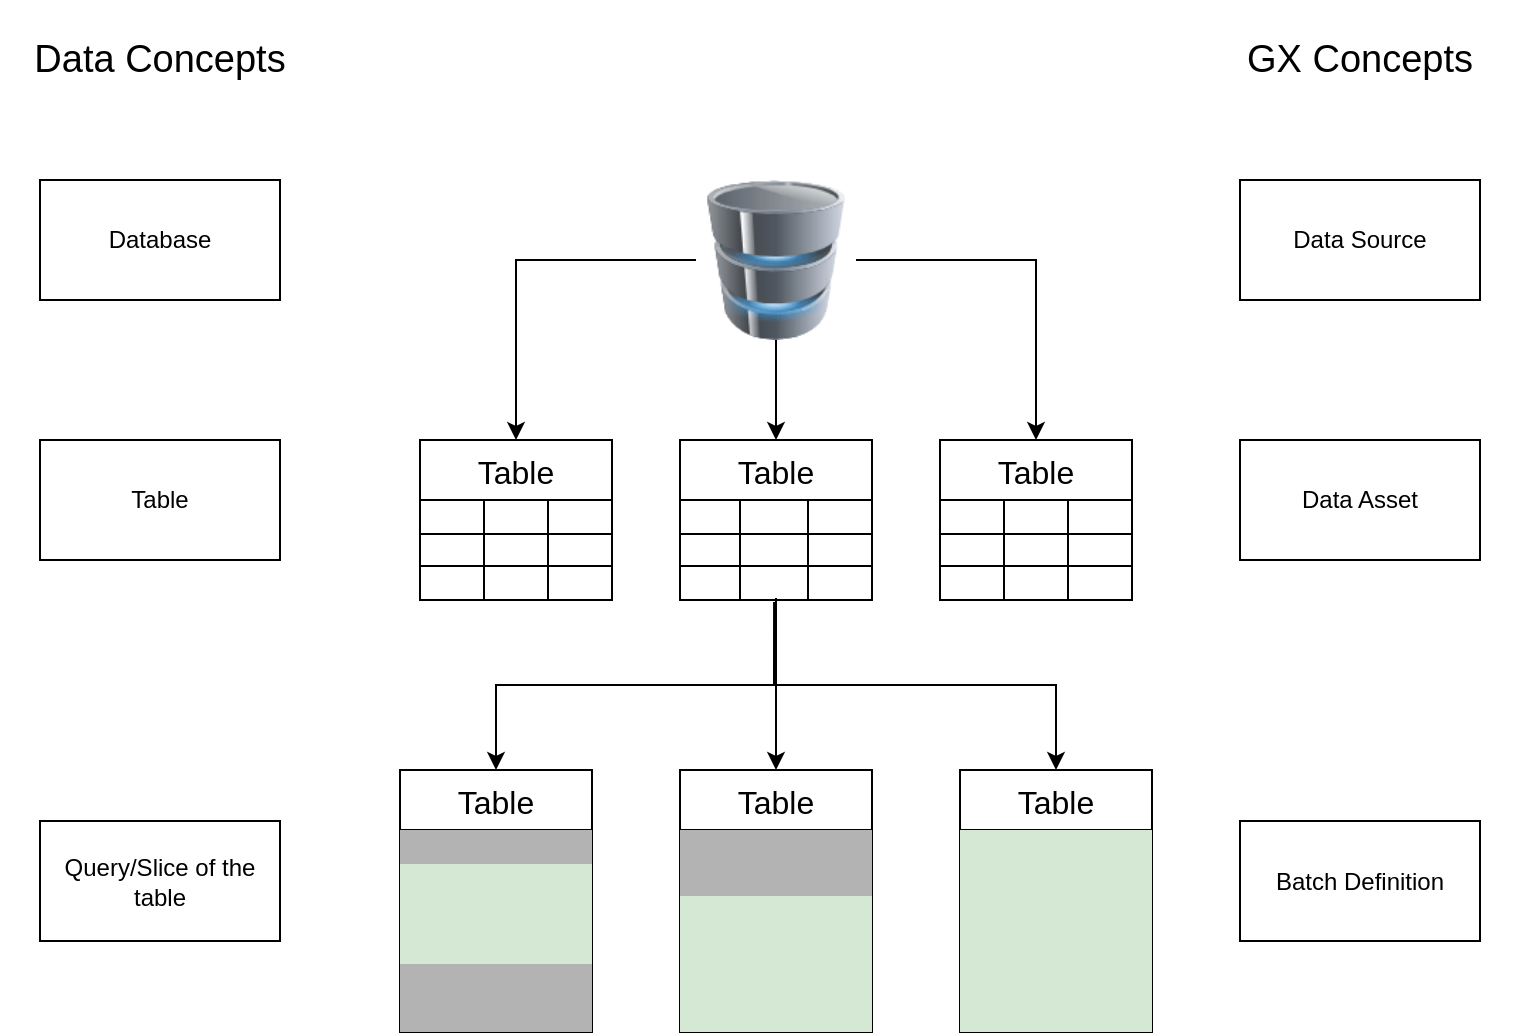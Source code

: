 <mxfile version="24.7.17">
  <diagram name="Page-1" id="qYUwq6dk4QfvOTdoUQRt">
    <mxGraphModel dx="1430" dy="817" grid="1" gridSize="10" guides="1" tooltips="1" connect="1" arrows="1" fold="1" page="1" pageScale="1" pageWidth="850" pageHeight="1100" math="0" shadow="0">
      <root>
        <mxCell id="0" />
        <mxCell id="1" parent="0" />
        <mxCell id="so-aNgLEseivFY0fF_Gj-1" value="" style="group" vertex="1" connectable="0" parent="1">
          <mxGeometry x="10" y="100" width="160" height="470.5" as="geometry" />
        </mxCell>
        <mxCell id="4Lj_0Oteww-xZW9DmsWf-154" value="Database" style="rounded=0;whiteSpace=wrap;html=1;" parent="so-aNgLEseivFY0fF_Gj-1" vertex="1">
          <mxGeometry x="20" y="90" width="120" height="60" as="geometry" />
        </mxCell>
        <mxCell id="4Lj_0Oteww-xZW9DmsWf-155" value="Table" style="rounded=0;whiteSpace=wrap;html=1;" parent="so-aNgLEseivFY0fF_Gj-1" vertex="1">
          <mxGeometry x="20" y="220" width="120" height="60" as="geometry" />
        </mxCell>
        <mxCell id="4Lj_0Oteww-xZW9DmsWf-156" value="Query/Slice of the table" style="rounded=0;whiteSpace=wrap;html=1;" parent="so-aNgLEseivFY0fF_Gj-1" vertex="1">
          <mxGeometry x="20" y="410.5" width="120" height="60" as="geometry" />
        </mxCell>
        <mxCell id="4Lj_0Oteww-xZW9DmsWf-158" value="Data Concepts" style="text;html=1;align=center;verticalAlign=middle;whiteSpace=wrap;rounded=0;fontSize=19;" parent="so-aNgLEseivFY0fF_Gj-1" vertex="1">
          <mxGeometry width="160" height="60" as="geometry" />
        </mxCell>
        <mxCell id="so-aNgLEseivFY0fF_Gj-2" value="" style="group" vertex="1" connectable="0" parent="1">
          <mxGeometry x="610" y="100" width="160" height="470.5" as="geometry" />
        </mxCell>
        <mxCell id="4Lj_0Oteww-xZW9DmsWf-148" value="Data Source" style="rounded=0;whiteSpace=wrap;html=1;" parent="so-aNgLEseivFY0fF_Gj-2" vertex="1">
          <mxGeometry x="20" y="90" width="120" height="60" as="geometry" />
        </mxCell>
        <mxCell id="4Lj_0Oteww-xZW9DmsWf-149" value="Data Asset" style="rounded=0;whiteSpace=wrap;html=1;" parent="so-aNgLEseivFY0fF_Gj-2" vertex="1">
          <mxGeometry x="20" y="220" width="120" height="60" as="geometry" />
        </mxCell>
        <mxCell id="4Lj_0Oteww-xZW9DmsWf-150" value="Batch Definition" style="rounded=0;whiteSpace=wrap;html=1;" parent="so-aNgLEseivFY0fF_Gj-2" vertex="1">
          <mxGeometry x="20" y="410.5" width="120" height="60" as="geometry" />
        </mxCell>
        <mxCell id="4Lj_0Oteww-xZW9DmsWf-157" value="GX Concepts" style="text;html=1;align=center;verticalAlign=middle;whiteSpace=wrap;rounded=0;fontSize=19;" parent="so-aNgLEseivFY0fF_Gj-2" vertex="1">
          <mxGeometry width="160" height="60" as="geometry" />
        </mxCell>
        <mxCell id="so-aNgLEseivFY0fF_Gj-3" value="" style="group" vertex="1" connectable="0" parent="1">
          <mxGeometry x="210" y="190" width="376" height="426" as="geometry" />
        </mxCell>
        <mxCell id="4Lj_0Oteww-xZW9DmsWf-118" style="edgeStyle=orthogonalEdgeStyle;rounded=0;orthogonalLoop=1;jettySize=auto;html=1;" parent="so-aNgLEseivFY0fF_Gj-3" source="4Lj_0Oteww-xZW9DmsWf-1" target="4Lj_0Oteww-xZW9DmsWf-54" edge="1">
          <mxGeometry relative="1" as="geometry" />
        </mxCell>
        <mxCell id="4Lj_0Oteww-xZW9DmsWf-119" style="edgeStyle=orthogonalEdgeStyle;rounded=0;orthogonalLoop=1;jettySize=auto;html=1;" parent="so-aNgLEseivFY0fF_Gj-3" source="4Lj_0Oteww-xZW9DmsWf-1" target="4Lj_0Oteww-xZW9DmsWf-67" edge="1">
          <mxGeometry relative="1" as="geometry" />
        </mxCell>
        <mxCell id="4Lj_0Oteww-xZW9DmsWf-120" style="edgeStyle=orthogonalEdgeStyle;rounded=0;orthogonalLoop=1;jettySize=auto;html=1;" parent="so-aNgLEseivFY0fF_Gj-3" source="4Lj_0Oteww-xZW9DmsWf-1" target="4Lj_0Oteww-xZW9DmsWf-41" edge="1">
          <mxGeometry relative="1" as="geometry" />
        </mxCell>
        <mxCell id="4Lj_0Oteww-xZW9DmsWf-1" value="" style="image;html=1;image=img/lib/clip_art/computers/Database_128x128.png" parent="so-aNgLEseivFY0fF_Gj-3" vertex="1">
          <mxGeometry x="148" width="80" height="80" as="geometry" />
        </mxCell>
        <mxCell id="4Lj_0Oteww-xZW9DmsWf-41" value="Table" style="shape=table;startSize=30;container=1;collapsible=0;childLayout=tableLayout;strokeColor=default;fontSize=16;" parent="so-aNgLEseivFY0fF_Gj-3" vertex="1">
          <mxGeometry x="10" y="130" width="96" height="80" as="geometry" />
        </mxCell>
        <mxCell id="4Lj_0Oteww-xZW9DmsWf-42" value="" style="shape=tableRow;horizontal=0;startSize=0;swimlaneHead=0;swimlaneBody=0;strokeColor=inherit;top=0;left=0;bottom=0;right=0;collapsible=0;dropTarget=0;fillColor=none;points=[[0,0.5],[1,0.5]];portConstraint=eastwest;fontSize=16;" parent="4Lj_0Oteww-xZW9DmsWf-41" vertex="1">
          <mxGeometry y="30" width="96" height="17" as="geometry" />
        </mxCell>
        <mxCell id="4Lj_0Oteww-xZW9DmsWf-43" value="" style="shape=partialRectangle;html=1;whiteSpace=wrap;connectable=0;strokeColor=inherit;overflow=hidden;fillColor=none;top=0;left=0;bottom=0;right=0;pointerEvents=1;fontSize=16;" parent="4Lj_0Oteww-xZW9DmsWf-42" vertex="1">
          <mxGeometry width="32" height="17" as="geometry">
            <mxRectangle width="32" height="17" as="alternateBounds" />
          </mxGeometry>
        </mxCell>
        <mxCell id="4Lj_0Oteww-xZW9DmsWf-44" value="" style="shape=partialRectangle;html=1;whiteSpace=wrap;connectable=0;strokeColor=inherit;overflow=hidden;fillColor=none;top=0;left=0;bottom=0;right=0;pointerEvents=1;fontSize=16;" parent="4Lj_0Oteww-xZW9DmsWf-42" vertex="1">
          <mxGeometry x="32" width="32" height="17" as="geometry">
            <mxRectangle width="32" height="17" as="alternateBounds" />
          </mxGeometry>
        </mxCell>
        <mxCell id="4Lj_0Oteww-xZW9DmsWf-45" value="" style="shape=partialRectangle;html=1;whiteSpace=wrap;connectable=0;strokeColor=inherit;overflow=hidden;fillColor=none;top=0;left=0;bottom=0;right=0;pointerEvents=1;fontSize=16;" parent="4Lj_0Oteww-xZW9DmsWf-42" vertex="1">
          <mxGeometry x="64" width="32" height="17" as="geometry">
            <mxRectangle width="32" height="17" as="alternateBounds" />
          </mxGeometry>
        </mxCell>
        <mxCell id="4Lj_0Oteww-xZW9DmsWf-46" value="" style="shape=tableRow;horizontal=0;startSize=0;swimlaneHead=0;swimlaneBody=0;strokeColor=inherit;top=0;left=0;bottom=0;right=0;collapsible=0;dropTarget=0;fillColor=none;points=[[0,0.5],[1,0.5]];portConstraint=eastwest;fontSize=16;" parent="4Lj_0Oteww-xZW9DmsWf-41" vertex="1">
          <mxGeometry y="47" width="96" height="16" as="geometry" />
        </mxCell>
        <mxCell id="4Lj_0Oteww-xZW9DmsWf-47" value="" style="shape=partialRectangle;html=1;whiteSpace=wrap;connectable=0;strokeColor=inherit;overflow=hidden;fillColor=none;top=0;left=0;bottom=0;right=0;pointerEvents=1;fontSize=16;" parent="4Lj_0Oteww-xZW9DmsWf-46" vertex="1">
          <mxGeometry width="32" height="16" as="geometry">
            <mxRectangle width="32" height="16" as="alternateBounds" />
          </mxGeometry>
        </mxCell>
        <mxCell id="4Lj_0Oteww-xZW9DmsWf-48" value="" style="shape=partialRectangle;html=1;whiteSpace=wrap;connectable=0;strokeColor=inherit;overflow=hidden;fillColor=none;top=0;left=0;bottom=0;right=0;pointerEvents=1;fontSize=16;" parent="4Lj_0Oteww-xZW9DmsWf-46" vertex="1">
          <mxGeometry x="32" width="32" height="16" as="geometry">
            <mxRectangle width="32" height="16" as="alternateBounds" />
          </mxGeometry>
        </mxCell>
        <mxCell id="4Lj_0Oteww-xZW9DmsWf-49" value="" style="shape=partialRectangle;html=1;whiteSpace=wrap;connectable=0;strokeColor=inherit;overflow=hidden;fillColor=none;top=0;left=0;bottom=0;right=0;pointerEvents=1;fontSize=16;" parent="4Lj_0Oteww-xZW9DmsWf-46" vertex="1">
          <mxGeometry x="64" width="32" height="16" as="geometry">
            <mxRectangle width="32" height="16" as="alternateBounds" />
          </mxGeometry>
        </mxCell>
        <mxCell id="4Lj_0Oteww-xZW9DmsWf-50" value="" style="shape=tableRow;horizontal=0;startSize=0;swimlaneHead=0;swimlaneBody=0;strokeColor=inherit;top=0;left=0;bottom=0;right=0;collapsible=0;dropTarget=0;fillColor=none;points=[[0,0.5],[1,0.5]];portConstraint=eastwest;fontSize=16;" parent="4Lj_0Oteww-xZW9DmsWf-41" vertex="1">
          <mxGeometry y="63" width="96" height="17" as="geometry" />
        </mxCell>
        <mxCell id="4Lj_0Oteww-xZW9DmsWf-51" value="" style="shape=partialRectangle;html=1;whiteSpace=wrap;connectable=0;strokeColor=inherit;overflow=hidden;fillColor=none;top=0;left=0;bottom=0;right=0;pointerEvents=1;fontSize=16;" parent="4Lj_0Oteww-xZW9DmsWf-50" vertex="1">
          <mxGeometry width="32" height="17" as="geometry">
            <mxRectangle width="32" height="17" as="alternateBounds" />
          </mxGeometry>
        </mxCell>
        <mxCell id="4Lj_0Oteww-xZW9DmsWf-52" value="" style="shape=partialRectangle;html=1;whiteSpace=wrap;connectable=0;strokeColor=inherit;overflow=hidden;fillColor=none;top=0;left=0;bottom=0;right=0;pointerEvents=1;fontSize=16;" parent="4Lj_0Oteww-xZW9DmsWf-50" vertex="1">
          <mxGeometry x="32" width="32" height="17" as="geometry">
            <mxRectangle width="32" height="17" as="alternateBounds" />
          </mxGeometry>
        </mxCell>
        <mxCell id="4Lj_0Oteww-xZW9DmsWf-53" value="" style="shape=partialRectangle;html=1;whiteSpace=wrap;connectable=0;strokeColor=inherit;overflow=hidden;fillColor=none;top=0;left=0;bottom=0;right=0;pointerEvents=1;fontSize=16;" parent="4Lj_0Oteww-xZW9DmsWf-50" vertex="1">
          <mxGeometry x="64" width="32" height="17" as="geometry">
            <mxRectangle width="32" height="17" as="alternateBounds" />
          </mxGeometry>
        </mxCell>
        <mxCell id="4Lj_0Oteww-xZW9DmsWf-147" style="edgeStyle=orthogonalEdgeStyle;rounded=0;orthogonalLoop=1;jettySize=auto;html=1;" parent="so-aNgLEseivFY0fF_Gj-3" source="4Lj_0Oteww-xZW9DmsWf-54" target="4Lj_0Oteww-xZW9DmsWf-122" edge="1">
          <mxGeometry relative="1" as="geometry" />
        </mxCell>
        <mxCell id="4Lj_0Oteww-xZW9DmsWf-188" style="edgeStyle=orthogonalEdgeStyle;rounded=0;orthogonalLoop=1;jettySize=auto;html=1;exitX=0.5;exitY=0.941;exitDx=0;exitDy=0;exitPerimeter=0;" parent="so-aNgLEseivFY0fF_Gj-3" source="4Lj_0Oteww-xZW9DmsWf-63" target="4Lj_0Oteww-xZW9DmsWf-93" edge="1">
          <mxGeometry relative="1" as="geometry" />
        </mxCell>
        <mxCell id="4Lj_0Oteww-xZW9DmsWf-189" style="edgeStyle=orthogonalEdgeStyle;rounded=0;orthogonalLoop=1;jettySize=auto;html=1;exitX=0.49;exitY=1.059;exitDx=0;exitDy=0;exitPerimeter=0;" parent="so-aNgLEseivFY0fF_Gj-3" source="4Lj_0Oteww-xZW9DmsWf-63" target="4Lj_0Oteww-xZW9DmsWf-163" edge="1">
          <mxGeometry relative="1" as="geometry" />
        </mxCell>
        <mxCell id="4Lj_0Oteww-xZW9DmsWf-54" value="Table" style="shape=table;startSize=30;container=1;collapsible=0;childLayout=tableLayout;strokeColor=default;fontSize=16;" parent="so-aNgLEseivFY0fF_Gj-3" vertex="1">
          <mxGeometry x="140" y="130" width="96" height="80" as="geometry" />
        </mxCell>
        <mxCell id="4Lj_0Oteww-xZW9DmsWf-55" value="" style="shape=tableRow;horizontal=0;startSize=0;swimlaneHead=0;swimlaneBody=0;strokeColor=inherit;top=0;left=0;bottom=0;right=0;collapsible=0;dropTarget=0;fillColor=none;points=[[0,0.5],[1,0.5]];portConstraint=eastwest;fontSize=16;" parent="4Lj_0Oteww-xZW9DmsWf-54" vertex="1">
          <mxGeometry y="30" width="96" height="17" as="geometry" />
        </mxCell>
        <mxCell id="4Lj_0Oteww-xZW9DmsWf-56" value="" style="shape=partialRectangle;html=1;whiteSpace=wrap;connectable=0;strokeColor=inherit;overflow=hidden;fillColor=none;top=0;left=0;bottom=0;right=0;pointerEvents=1;fontSize=16;" parent="4Lj_0Oteww-xZW9DmsWf-55" vertex="1">
          <mxGeometry width="30" height="17" as="geometry">
            <mxRectangle width="30" height="17" as="alternateBounds" />
          </mxGeometry>
        </mxCell>
        <mxCell id="4Lj_0Oteww-xZW9DmsWf-57" value="" style="shape=partialRectangle;html=1;whiteSpace=wrap;connectable=0;strokeColor=inherit;overflow=hidden;fillColor=none;top=0;left=0;bottom=0;right=0;pointerEvents=1;fontSize=16;" parent="4Lj_0Oteww-xZW9DmsWf-55" vertex="1">
          <mxGeometry x="30" width="34" height="17" as="geometry">
            <mxRectangle width="34" height="17" as="alternateBounds" />
          </mxGeometry>
        </mxCell>
        <mxCell id="4Lj_0Oteww-xZW9DmsWf-58" value="" style="shape=partialRectangle;html=1;whiteSpace=wrap;connectable=0;strokeColor=inherit;overflow=hidden;fillColor=none;top=0;left=0;bottom=0;right=0;pointerEvents=1;fontSize=16;" parent="4Lj_0Oteww-xZW9DmsWf-55" vertex="1">
          <mxGeometry x="64" width="32" height="17" as="geometry">
            <mxRectangle width="32" height="17" as="alternateBounds" />
          </mxGeometry>
        </mxCell>
        <mxCell id="4Lj_0Oteww-xZW9DmsWf-59" value="" style="shape=tableRow;horizontal=0;startSize=0;swimlaneHead=0;swimlaneBody=0;strokeColor=inherit;top=0;left=0;bottom=0;right=0;collapsible=0;dropTarget=0;fillColor=none;points=[[0,0.5],[1,0.5]];portConstraint=eastwest;fontSize=16;" parent="4Lj_0Oteww-xZW9DmsWf-54" vertex="1">
          <mxGeometry y="47" width="96" height="16" as="geometry" />
        </mxCell>
        <mxCell id="4Lj_0Oteww-xZW9DmsWf-60" value="" style="shape=partialRectangle;html=1;whiteSpace=wrap;connectable=0;strokeColor=inherit;overflow=hidden;fillColor=none;top=0;left=0;bottom=0;right=0;pointerEvents=1;fontSize=16;" parent="4Lj_0Oteww-xZW9DmsWf-59" vertex="1">
          <mxGeometry width="30" height="16" as="geometry">
            <mxRectangle width="30" height="16" as="alternateBounds" />
          </mxGeometry>
        </mxCell>
        <mxCell id="4Lj_0Oteww-xZW9DmsWf-61" value="" style="shape=partialRectangle;html=1;whiteSpace=wrap;connectable=0;strokeColor=inherit;overflow=hidden;fillColor=none;top=0;left=0;bottom=0;right=0;pointerEvents=1;fontSize=16;" parent="4Lj_0Oteww-xZW9DmsWf-59" vertex="1">
          <mxGeometry x="30" width="34" height="16" as="geometry">
            <mxRectangle width="34" height="16" as="alternateBounds" />
          </mxGeometry>
        </mxCell>
        <mxCell id="4Lj_0Oteww-xZW9DmsWf-62" value="" style="shape=partialRectangle;html=1;whiteSpace=wrap;connectable=0;strokeColor=inherit;overflow=hidden;fillColor=none;top=0;left=0;bottom=0;right=0;pointerEvents=1;fontSize=16;" parent="4Lj_0Oteww-xZW9DmsWf-59" vertex="1">
          <mxGeometry x="64" width="32" height="16" as="geometry">
            <mxRectangle width="32" height="16" as="alternateBounds" />
          </mxGeometry>
        </mxCell>
        <mxCell id="4Lj_0Oteww-xZW9DmsWf-63" value="" style="shape=tableRow;horizontal=0;startSize=0;swimlaneHead=0;swimlaneBody=0;strokeColor=inherit;top=0;left=0;bottom=0;right=0;collapsible=0;dropTarget=0;fillColor=none;points=[[0,0.5],[1,0.5]];portConstraint=eastwest;fontSize=16;" parent="4Lj_0Oteww-xZW9DmsWf-54" vertex="1">
          <mxGeometry y="63" width="96" height="17" as="geometry" />
        </mxCell>
        <mxCell id="4Lj_0Oteww-xZW9DmsWf-64" value="" style="shape=partialRectangle;html=1;whiteSpace=wrap;connectable=0;strokeColor=inherit;overflow=hidden;fillColor=none;top=0;left=0;bottom=0;right=0;pointerEvents=1;fontSize=16;" parent="4Lj_0Oteww-xZW9DmsWf-63" vertex="1">
          <mxGeometry width="30" height="17" as="geometry">
            <mxRectangle width="30" height="17" as="alternateBounds" />
          </mxGeometry>
        </mxCell>
        <mxCell id="4Lj_0Oteww-xZW9DmsWf-65" value="" style="shape=partialRectangle;html=1;whiteSpace=wrap;connectable=0;strokeColor=inherit;overflow=hidden;fillColor=none;top=0;left=0;bottom=0;right=0;pointerEvents=1;fontSize=16;" parent="4Lj_0Oteww-xZW9DmsWf-63" vertex="1">
          <mxGeometry x="30" width="34" height="17" as="geometry">
            <mxRectangle width="34" height="17" as="alternateBounds" />
          </mxGeometry>
        </mxCell>
        <mxCell id="4Lj_0Oteww-xZW9DmsWf-66" value="" style="shape=partialRectangle;html=1;whiteSpace=wrap;connectable=0;strokeColor=inherit;overflow=hidden;fillColor=none;top=0;left=0;bottom=0;right=0;pointerEvents=1;fontSize=16;" parent="4Lj_0Oteww-xZW9DmsWf-63" vertex="1">
          <mxGeometry x="64" width="32" height="17" as="geometry">
            <mxRectangle width="32" height="17" as="alternateBounds" />
          </mxGeometry>
        </mxCell>
        <mxCell id="4Lj_0Oteww-xZW9DmsWf-67" value="Table" style="shape=table;startSize=30;container=1;collapsible=0;childLayout=tableLayout;strokeColor=default;fontSize=16;" parent="so-aNgLEseivFY0fF_Gj-3" vertex="1">
          <mxGeometry x="270" y="130" width="96" height="80" as="geometry" />
        </mxCell>
        <mxCell id="4Lj_0Oteww-xZW9DmsWf-68" value="" style="shape=tableRow;horizontal=0;startSize=0;swimlaneHead=0;swimlaneBody=0;strokeColor=inherit;top=0;left=0;bottom=0;right=0;collapsible=0;dropTarget=0;fillColor=none;points=[[0,0.5],[1,0.5]];portConstraint=eastwest;fontSize=16;" parent="4Lj_0Oteww-xZW9DmsWf-67" vertex="1">
          <mxGeometry y="30" width="96" height="17" as="geometry" />
        </mxCell>
        <mxCell id="4Lj_0Oteww-xZW9DmsWf-69" value="" style="shape=partialRectangle;html=1;whiteSpace=wrap;connectable=0;strokeColor=inherit;overflow=hidden;fillColor=none;top=0;left=0;bottom=0;right=0;pointerEvents=1;fontSize=16;" parent="4Lj_0Oteww-xZW9DmsWf-68" vertex="1">
          <mxGeometry width="32" height="17" as="geometry">
            <mxRectangle width="32" height="17" as="alternateBounds" />
          </mxGeometry>
        </mxCell>
        <mxCell id="4Lj_0Oteww-xZW9DmsWf-70" value="" style="shape=partialRectangle;html=1;whiteSpace=wrap;connectable=0;strokeColor=inherit;overflow=hidden;fillColor=none;top=0;left=0;bottom=0;right=0;pointerEvents=1;fontSize=16;" parent="4Lj_0Oteww-xZW9DmsWf-68" vertex="1">
          <mxGeometry x="32" width="32" height="17" as="geometry">
            <mxRectangle width="32" height="17" as="alternateBounds" />
          </mxGeometry>
        </mxCell>
        <mxCell id="4Lj_0Oteww-xZW9DmsWf-71" value="" style="shape=partialRectangle;html=1;whiteSpace=wrap;connectable=0;strokeColor=inherit;overflow=hidden;fillColor=none;top=0;left=0;bottom=0;right=0;pointerEvents=1;fontSize=16;" parent="4Lj_0Oteww-xZW9DmsWf-68" vertex="1">
          <mxGeometry x="64" width="32" height="17" as="geometry">
            <mxRectangle width="32" height="17" as="alternateBounds" />
          </mxGeometry>
        </mxCell>
        <mxCell id="4Lj_0Oteww-xZW9DmsWf-72" value="" style="shape=tableRow;horizontal=0;startSize=0;swimlaneHead=0;swimlaneBody=0;strokeColor=inherit;top=0;left=0;bottom=0;right=0;collapsible=0;dropTarget=0;fillColor=none;points=[[0,0.5],[1,0.5]];portConstraint=eastwest;fontSize=16;" parent="4Lj_0Oteww-xZW9DmsWf-67" vertex="1">
          <mxGeometry y="47" width="96" height="16" as="geometry" />
        </mxCell>
        <mxCell id="4Lj_0Oteww-xZW9DmsWf-73" value="" style="shape=partialRectangle;html=1;whiteSpace=wrap;connectable=0;strokeColor=inherit;overflow=hidden;fillColor=none;top=0;left=0;bottom=0;right=0;pointerEvents=1;fontSize=16;" parent="4Lj_0Oteww-xZW9DmsWf-72" vertex="1">
          <mxGeometry width="32" height="16" as="geometry">
            <mxRectangle width="32" height="16" as="alternateBounds" />
          </mxGeometry>
        </mxCell>
        <mxCell id="4Lj_0Oteww-xZW9DmsWf-74" value="" style="shape=partialRectangle;html=1;whiteSpace=wrap;connectable=0;strokeColor=inherit;overflow=hidden;fillColor=none;top=0;left=0;bottom=0;right=0;pointerEvents=1;fontSize=16;" parent="4Lj_0Oteww-xZW9DmsWf-72" vertex="1">
          <mxGeometry x="32" width="32" height="16" as="geometry">
            <mxRectangle width="32" height="16" as="alternateBounds" />
          </mxGeometry>
        </mxCell>
        <mxCell id="4Lj_0Oteww-xZW9DmsWf-75" value="" style="shape=partialRectangle;html=1;whiteSpace=wrap;connectable=0;strokeColor=inherit;overflow=hidden;fillColor=none;top=0;left=0;bottom=0;right=0;pointerEvents=1;fontSize=16;" parent="4Lj_0Oteww-xZW9DmsWf-72" vertex="1">
          <mxGeometry x="64" width="32" height="16" as="geometry">
            <mxRectangle width="32" height="16" as="alternateBounds" />
          </mxGeometry>
        </mxCell>
        <mxCell id="4Lj_0Oteww-xZW9DmsWf-76" value="" style="shape=tableRow;horizontal=0;startSize=0;swimlaneHead=0;swimlaneBody=0;strokeColor=inherit;top=0;left=0;bottom=0;right=0;collapsible=0;dropTarget=0;fillColor=none;points=[[0,0.5],[1,0.5]];portConstraint=eastwest;fontSize=16;" parent="4Lj_0Oteww-xZW9DmsWf-67" vertex="1">
          <mxGeometry y="63" width="96" height="17" as="geometry" />
        </mxCell>
        <mxCell id="4Lj_0Oteww-xZW9DmsWf-77" value="" style="shape=partialRectangle;html=1;whiteSpace=wrap;connectable=0;strokeColor=inherit;overflow=hidden;fillColor=none;top=0;left=0;bottom=0;right=0;pointerEvents=1;fontSize=16;" parent="4Lj_0Oteww-xZW9DmsWf-76" vertex="1">
          <mxGeometry width="32" height="17" as="geometry">
            <mxRectangle width="32" height="17" as="alternateBounds" />
          </mxGeometry>
        </mxCell>
        <mxCell id="4Lj_0Oteww-xZW9DmsWf-78" value="" style="shape=partialRectangle;html=1;whiteSpace=wrap;connectable=0;strokeColor=inherit;overflow=hidden;fillColor=none;top=0;left=0;bottom=0;right=0;pointerEvents=1;fontSize=16;" parent="4Lj_0Oteww-xZW9DmsWf-76" vertex="1">
          <mxGeometry x="32" width="32" height="17" as="geometry">
            <mxRectangle width="32" height="17" as="alternateBounds" />
          </mxGeometry>
        </mxCell>
        <mxCell id="4Lj_0Oteww-xZW9DmsWf-79" value="" style="shape=partialRectangle;html=1;whiteSpace=wrap;connectable=0;strokeColor=inherit;overflow=hidden;fillColor=none;top=0;left=0;bottom=0;right=0;pointerEvents=1;fontSize=16;" parent="4Lj_0Oteww-xZW9DmsWf-76" vertex="1">
          <mxGeometry x="64" width="32" height="17" as="geometry">
            <mxRectangle width="32" height="17" as="alternateBounds" />
          </mxGeometry>
        </mxCell>
        <mxCell id="4Lj_0Oteww-xZW9DmsWf-93" value="Table" style="shape=table;startSize=30;container=1;collapsible=0;childLayout=tableLayout;strokeColor=default;fontSize=16;" parent="so-aNgLEseivFY0fF_Gj-3" vertex="1">
          <mxGeometry y="295" width="96" height="131" as="geometry" />
        </mxCell>
        <mxCell id="4Lj_0Oteww-xZW9DmsWf-94" value="" style="shape=tableRow;horizontal=0;startSize=0;swimlaneHead=0;swimlaneBody=0;strokeColor=inherit;top=0;left=0;bottom=0;right=0;collapsible=0;dropTarget=0;fillColor=none;points=[[0,0.5],[1,0.5]];portConstraint=eastwest;fontSize=16;" parent="4Lj_0Oteww-xZW9DmsWf-93" vertex="1">
          <mxGeometry y="30" width="96" height="17" as="geometry" />
        </mxCell>
        <mxCell id="4Lj_0Oteww-xZW9DmsWf-95" value="" style="shape=partialRectangle;html=1;whiteSpace=wrap;connectable=0;strokeColor=#23445d;overflow=hidden;fillColor=#B3B3B3;top=0;left=0;bottom=0;right=0;pointerEvents=1;fontSize=16;" parent="4Lj_0Oteww-xZW9DmsWf-94" vertex="1">
          <mxGeometry width="32" height="17" as="geometry">
            <mxRectangle width="32" height="17" as="alternateBounds" />
          </mxGeometry>
        </mxCell>
        <mxCell id="4Lj_0Oteww-xZW9DmsWf-96" value="" style="shape=partialRectangle;html=1;whiteSpace=wrap;connectable=0;strokeColor=#23445d;overflow=hidden;fillColor=#B3B3B3;top=0;left=0;bottom=0;right=0;pointerEvents=1;fontSize=16;" parent="4Lj_0Oteww-xZW9DmsWf-94" vertex="1">
          <mxGeometry x="32" width="32" height="17" as="geometry">
            <mxRectangle width="32" height="17" as="alternateBounds" />
          </mxGeometry>
        </mxCell>
        <mxCell id="4Lj_0Oteww-xZW9DmsWf-97" value="" style="shape=partialRectangle;html=1;whiteSpace=wrap;connectable=0;strokeColor=#23445d;overflow=hidden;fillColor=#B3B3B3;top=0;left=0;bottom=0;right=0;pointerEvents=1;fontSize=16;" parent="4Lj_0Oteww-xZW9DmsWf-94" vertex="1">
          <mxGeometry x="64" width="32" height="17" as="geometry">
            <mxRectangle width="32" height="17" as="alternateBounds" />
          </mxGeometry>
        </mxCell>
        <mxCell id="4Lj_0Oteww-xZW9DmsWf-98" value="" style="shape=tableRow;horizontal=0;startSize=0;swimlaneHead=0;swimlaneBody=0;strokeColor=inherit;top=0;left=0;bottom=0;right=0;collapsible=0;dropTarget=0;fillColor=none;points=[[0,0.5],[1,0.5]];portConstraint=eastwest;fontSize=16;" parent="4Lj_0Oteww-xZW9DmsWf-93" vertex="1">
          <mxGeometry y="47" width="96" height="16" as="geometry" />
        </mxCell>
        <mxCell id="4Lj_0Oteww-xZW9DmsWf-99" value="" style="shape=partialRectangle;html=1;whiteSpace=wrap;connectable=0;strokeColor=#82b366;overflow=hidden;fillColor=#d5e8d4;top=0;left=0;bottom=0;right=0;pointerEvents=1;fontSize=16;" parent="4Lj_0Oteww-xZW9DmsWf-98" vertex="1">
          <mxGeometry width="32" height="16" as="geometry">
            <mxRectangle width="32" height="16" as="alternateBounds" />
          </mxGeometry>
        </mxCell>
        <mxCell id="4Lj_0Oteww-xZW9DmsWf-100" value="" style="shape=partialRectangle;html=1;whiteSpace=wrap;connectable=0;strokeColor=#82b366;overflow=hidden;fillColor=#d5e8d4;top=0;left=0;bottom=0;right=0;pointerEvents=1;fontSize=16;" parent="4Lj_0Oteww-xZW9DmsWf-98" vertex="1">
          <mxGeometry x="32" width="32" height="16" as="geometry">
            <mxRectangle width="32" height="16" as="alternateBounds" />
          </mxGeometry>
        </mxCell>
        <mxCell id="4Lj_0Oteww-xZW9DmsWf-101" value="" style="shape=partialRectangle;html=1;whiteSpace=wrap;connectable=0;strokeColor=#82b366;overflow=hidden;fillColor=#d5e8d4;top=0;left=0;bottom=0;right=0;pointerEvents=1;fontSize=16;" parent="4Lj_0Oteww-xZW9DmsWf-98" vertex="1">
          <mxGeometry x="64" width="32" height="16" as="geometry">
            <mxRectangle width="32" height="16" as="alternateBounds" />
          </mxGeometry>
        </mxCell>
        <mxCell id="4Lj_0Oteww-xZW9DmsWf-102" value="" style="shape=tableRow;horizontal=0;startSize=0;swimlaneHead=0;swimlaneBody=0;strokeColor=inherit;top=0;left=0;bottom=0;right=0;collapsible=0;dropTarget=0;fillColor=none;points=[[0,0.5],[1,0.5]];portConstraint=eastwest;fontSize=16;" parent="4Lj_0Oteww-xZW9DmsWf-93" vertex="1">
          <mxGeometry y="63" width="96" height="17" as="geometry" />
        </mxCell>
        <mxCell id="4Lj_0Oteww-xZW9DmsWf-103" value="" style="shape=partialRectangle;html=1;whiteSpace=wrap;connectable=0;strokeColor=#82b366;overflow=hidden;fillColor=#d5e8d4;top=0;left=0;bottom=0;right=0;pointerEvents=1;fontSize=16;" parent="4Lj_0Oteww-xZW9DmsWf-102" vertex="1">
          <mxGeometry width="32" height="17" as="geometry">
            <mxRectangle width="32" height="17" as="alternateBounds" />
          </mxGeometry>
        </mxCell>
        <mxCell id="4Lj_0Oteww-xZW9DmsWf-104" value="" style="shape=partialRectangle;html=1;whiteSpace=wrap;connectable=0;strokeColor=#82b366;overflow=hidden;fillColor=#d5e8d4;top=0;left=0;bottom=0;right=0;pointerEvents=1;fontSize=16;" parent="4Lj_0Oteww-xZW9DmsWf-102" vertex="1">
          <mxGeometry x="32" width="32" height="17" as="geometry">
            <mxRectangle width="32" height="17" as="alternateBounds" />
          </mxGeometry>
        </mxCell>
        <mxCell id="4Lj_0Oteww-xZW9DmsWf-105" value="" style="shape=partialRectangle;html=1;whiteSpace=wrap;connectable=0;strokeColor=#82b366;overflow=hidden;fillColor=#d5e8d4;top=0;left=0;bottom=0;right=0;pointerEvents=1;fontSize=16;" parent="4Lj_0Oteww-xZW9DmsWf-102" vertex="1">
          <mxGeometry x="64" width="32" height="17" as="geometry">
            <mxRectangle width="32" height="17" as="alternateBounds" />
          </mxGeometry>
        </mxCell>
        <mxCell id="4Lj_0Oteww-xZW9DmsWf-106" style="shape=tableRow;horizontal=0;startSize=0;swimlaneHead=0;swimlaneBody=0;strokeColor=inherit;top=0;left=0;bottom=0;right=0;collapsible=0;dropTarget=0;fillColor=none;points=[[0,0.5],[1,0.5]];portConstraint=eastwest;fontSize=16;" parent="4Lj_0Oteww-xZW9DmsWf-93" vertex="1">
          <mxGeometry y="80" width="96" height="17" as="geometry" />
        </mxCell>
        <mxCell id="4Lj_0Oteww-xZW9DmsWf-107" style="shape=partialRectangle;html=1;whiteSpace=wrap;connectable=0;strokeColor=#82b366;overflow=hidden;fillColor=#d5e8d4;top=0;left=0;bottom=0;right=0;pointerEvents=1;fontSize=16;" parent="4Lj_0Oteww-xZW9DmsWf-106" vertex="1">
          <mxGeometry width="32" height="17" as="geometry">
            <mxRectangle width="32" height="17" as="alternateBounds" />
          </mxGeometry>
        </mxCell>
        <mxCell id="4Lj_0Oteww-xZW9DmsWf-108" style="shape=partialRectangle;html=1;whiteSpace=wrap;connectable=0;strokeColor=#82b366;overflow=hidden;fillColor=#d5e8d4;top=0;left=0;bottom=0;right=0;pointerEvents=1;fontSize=16;" parent="4Lj_0Oteww-xZW9DmsWf-106" vertex="1">
          <mxGeometry x="32" width="32" height="17" as="geometry">
            <mxRectangle width="32" height="17" as="alternateBounds" />
          </mxGeometry>
        </mxCell>
        <mxCell id="4Lj_0Oteww-xZW9DmsWf-109" style="shape=partialRectangle;html=1;whiteSpace=wrap;connectable=0;strokeColor=#82b366;overflow=hidden;fillColor=#d5e8d4;top=0;left=0;bottom=0;right=0;pointerEvents=1;fontSize=16;" parent="4Lj_0Oteww-xZW9DmsWf-106" vertex="1">
          <mxGeometry x="64" width="32" height="17" as="geometry">
            <mxRectangle width="32" height="17" as="alternateBounds" />
          </mxGeometry>
        </mxCell>
        <mxCell id="4Lj_0Oteww-xZW9DmsWf-110" style="shape=tableRow;horizontal=0;startSize=0;swimlaneHead=0;swimlaneBody=0;strokeColor=inherit;top=0;left=0;bottom=0;right=0;collapsible=0;dropTarget=0;fillColor=none;points=[[0,0.5],[1,0.5]];portConstraint=eastwest;fontSize=16;" parent="4Lj_0Oteww-xZW9DmsWf-93" vertex="1">
          <mxGeometry y="97" width="96" height="17" as="geometry" />
        </mxCell>
        <mxCell id="4Lj_0Oteww-xZW9DmsWf-111" style="shape=partialRectangle;html=1;whiteSpace=wrap;connectable=0;strokeColor=#23445d;overflow=hidden;fillColor=#B3B3B3;top=0;left=0;bottom=0;right=0;pointerEvents=1;fontSize=16;" parent="4Lj_0Oteww-xZW9DmsWf-110" vertex="1">
          <mxGeometry width="32" height="17" as="geometry">
            <mxRectangle width="32" height="17" as="alternateBounds" />
          </mxGeometry>
        </mxCell>
        <mxCell id="4Lj_0Oteww-xZW9DmsWf-112" style="shape=partialRectangle;html=1;whiteSpace=wrap;connectable=0;strokeColor=#23445d;overflow=hidden;fillColor=#B3B3B3;top=0;left=0;bottom=0;right=0;pointerEvents=1;fontSize=16;" parent="4Lj_0Oteww-xZW9DmsWf-110" vertex="1">
          <mxGeometry x="32" width="32" height="17" as="geometry">
            <mxRectangle width="32" height="17" as="alternateBounds" />
          </mxGeometry>
        </mxCell>
        <mxCell id="4Lj_0Oteww-xZW9DmsWf-113" style="shape=partialRectangle;html=1;whiteSpace=wrap;connectable=0;strokeColor=#23445d;overflow=hidden;fillColor=#B3B3B3;top=0;left=0;bottom=0;right=0;pointerEvents=1;fontSize=16;" parent="4Lj_0Oteww-xZW9DmsWf-110" vertex="1">
          <mxGeometry x="64" width="32" height="17" as="geometry">
            <mxRectangle width="32" height="17" as="alternateBounds" />
          </mxGeometry>
        </mxCell>
        <mxCell id="4Lj_0Oteww-xZW9DmsWf-114" style="shape=tableRow;horizontal=0;startSize=0;swimlaneHead=0;swimlaneBody=0;strokeColor=inherit;top=0;left=0;bottom=0;right=0;collapsible=0;dropTarget=0;fillColor=none;points=[[0,0.5],[1,0.5]];portConstraint=eastwest;fontSize=16;" parent="4Lj_0Oteww-xZW9DmsWf-93" vertex="1">
          <mxGeometry y="114" width="96" height="17" as="geometry" />
        </mxCell>
        <mxCell id="4Lj_0Oteww-xZW9DmsWf-115" style="shape=partialRectangle;html=1;whiteSpace=wrap;connectable=0;strokeColor=#23445d;overflow=hidden;fillColor=#B3B3B3;top=0;left=0;bottom=0;right=0;pointerEvents=1;fontSize=16;" parent="4Lj_0Oteww-xZW9DmsWf-114" vertex="1">
          <mxGeometry width="32" height="17" as="geometry">
            <mxRectangle width="32" height="17" as="alternateBounds" />
          </mxGeometry>
        </mxCell>
        <mxCell id="4Lj_0Oteww-xZW9DmsWf-116" style="shape=partialRectangle;html=1;whiteSpace=wrap;connectable=0;strokeColor=#23445d;overflow=hidden;fillColor=#B3B3B3;top=0;left=0;bottom=0;right=0;pointerEvents=1;fontSize=16;" parent="4Lj_0Oteww-xZW9DmsWf-114" vertex="1">
          <mxGeometry x="32" width="32" height="17" as="geometry">
            <mxRectangle width="32" height="17" as="alternateBounds" />
          </mxGeometry>
        </mxCell>
        <mxCell id="4Lj_0Oteww-xZW9DmsWf-117" style="shape=partialRectangle;html=1;whiteSpace=wrap;connectable=0;strokeColor=#23445d;overflow=hidden;fillColor=#B3B3B3;top=0;left=0;bottom=0;right=0;pointerEvents=1;fontSize=16;" parent="4Lj_0Oteww-xZW9DmsWf-114" vertex="1">
          <mxGeometry x="64" width="32" height="17" as="geometry">
            <mxRectangle width="32" height="17" as="alternateBounds" />
          </mxGeometry>
        </mxCell>
        <mxCell id="4Lj_0Oteww-xZW9DmsWf-122" value="Table" style="shape=table;startSize=30;container=1;collapsible=0;childLayout=tableLayout;strokeColor=default;fontSize=16;" parent="so-aNgLEseivFY0fF_Gj-3" vertex="1">
          <mxGeometry x="140" y="295" width="96" height="131" as="geometry" />
        </mxCell>
        <mxCell id="4Lj_0Oteww-xZW9DmsWf-123" value="" style="shape=tableRow;horizontal=0;startSize=0;swimlaneHead=0;swimlaneBody=0;strokeColor=inherit;top=0;left=0;bottom=0;right=0;collapsible=0;dropTarget=0;fillColor=none;points=[[0,0.5],[1,0.5]];portConstraint=eastwest;fontSize=16;" parent="4Lj_0Oteww-xZW9DmsWf-122" vertex="1">
          <mxGeometry y="30" width="96" height="17" as="geometry" />
        </mxCell>
        <mxCell id="4Lj_0Oteww-xZW9DmsWf-124" value="" style="shape=partialRectangle;html=1;whiteSpace=wrap;connectable=0;strokeColor=#23445d;overflow=hidden;fillColor=#B3B3B3;top=0;left=0;bottom=0;right=0;pointerEvents=1;fontSize=16;" parent="4Lj_0Oteww-xZW9DmsWf-123" vertex="1">
          <mxGeometry width="32" height="17" as="geometry">
            <mxRectangle width="32" height="17" as="alternateBounds" />
          </mxGeometry>
        </mxCell>
        <mxCell id="4Lj_0Oteww-xZW9DmsWf-125" value="" style="shape=partialRectangle;html=1;whiteSpace=wrap;connectable=0;strokeColor=#23445d;overflow=hidden;fillColor=#B3B3B3;top=0;left=0;bottom=0;right=0;pointerEvents=1;fontSize=16;" parent="4Lj_0Oteww-xZW9DmsWf-123" vertex="1">
          <mxGeometry x="32" width="32" height="17" as="geometry">
            <mxRectangle width="32" height="17" as="alternateBounds" />
          </mxGeometry>
        </mxCell>
        <mxCell id="4Lj_0Oteww-xZW9DmsWf-126" value="" style="shape=partialRectangle;html=1;whiteSpace=wrap;connectable=0;strokeColor=#23445d;overflow=hidden;fillColor=#B3B3B3;top=0;left=0;bottom=0;right=0;pointerEvents=1;fontSize=16;" parent="4Lj_0Oteww-xZW9DmsWf-123" vertex="1">
          <mxGeometry x="64" width="32" height="17" as="geometry">
            <mxRectangle width="32" height="17" as="alternateBounds" />
          </mxGeometry>
        </mxCell>
        <mxCell id="4Lj_0Oteww-xZW9DmsWf-127" value="" style="shape=tableRow;horizontal=0;startSize=0;swimlaneHead=0;swimlaneBody=0;strokeColor=inherit;top=0;left=0;bottom=0;right=0;collapsible=0;dropTarget=0;fillColor=none;points=[[0,0.5],[1,0.5]];portConstraint=eastwest;fontSize=16;" parent="4Lj_0Oteww-xZW9DmsWf-122" vertex="1">
          <mxGeometry y="47" width="96" height="16" as="geometry" />
        </mxCell>
        <mxCell id="4Lj_0Oteww-xZW9DmsWf-128" value="" style="shape=partialRectangle;html=1;whiteSpace=wrap;connectable=0;strokeColor=#23445d;overflow=hidden;fillColor=#B3B3B3;top=0;left=0;bottom=0;right=0;pointerEvents=1;fontSize=16;" parent="4Lj_0Oteww-xZW9DmsWf-127" vertex="1">
          <mxGeometry width="32" height="16" as="geometry">
            <mxRectangle width="32" height="16" as="alternateBounds" />
          </mxGeometry>
        </mxCell>
        <mxCell id="4Lj_0Oteww-xZW9DmsWf-129" value="" style="shape=partialRectangle;html=1;whiteSpace=wrap;connectable=0;strokeColor=#23445d;overflow=hidden;fillColor=#B3B3B3;top=0;left=0;bottom=0;right=0;pointerEvents=1;fontSize=16;" parent="4Lj_0Oteww-xZW9DmsWf-127" vertex="1">
          <mxGeometry x="32" width="32" height="16" as="geometry">
            <mxRectangle width="32" height="16" as="alternateBounds" />
          </mxGeometry>
        </mxCell>
        <mxCell id="4Lj_0Oteww-xZW9DmsWf-130" value="" style="shape=partialRectangle;html=1;whiteSpace=wrap;connectable=0;strokeColor=#23445d;overflow=hidden;fillColor=#B3B3B3;top=0;left=0;bottom=0;right=0;pointerEvents=1;fontSize=16;" parent="4Lj_0Oteww-xZW9DmsWf-127" vertex="1">
          <mxGeometry x="64" width="32" height="16" as="geometry">
            <mxRectangle width="32" height="16" as="alternateBounds" />
          </mxGeometry>
        </mxCell>
        <mxCell id="4Lj_0Oteww-xZW9DmsWf-131" value="" style="shape=tableRow;horizontal=0;startSize=0;swimlaneHead=0;swimlaneBody=0;strokeColor=inherit;top=0;left=0;bottom=0;right=0;collapsible=0;dropTarget=0;fillColor=none;points=[[0,0.5],[1,0.5]];portConstraint=eastwest;fontSize=16;" parent="4Lj_0Oteww-xZW9DmsWf-122" vertex="1">
          <mxGeometry y="63" width="96" height="17" as="geometry" />
        </mxCell>
        <mxCell id="4Lj_0Oteww-xZW9DmsWf-132" value="" style="shape=partialRectangle;html=1;whiteSpace=wrap;connectable=0;strokeColor=#82b366;overflow=hidden;fillColor=#d5e8d4;top=0;left=0;bottom=0;right=0;pointerEvents=1;fontSize=16;" parent="4Lj_0Oteww-xZW9DmsWf-131" vertex="1">
          <mxGeometry width="32" height="17" as="geometry">
            <mxRectangle width="32" height="17" as="alternateBounds" />
          </mxGeometry>
        </mxCell>
        <mxCell id="4Lj_0Oteww-xZW9DmsWf-133" value="" style="shape=partialRectangle;html=1;whiteSpace=wrap;connectable=0;strokeColor=#82b366;overflow=hidden;fillColor=#d5e8d4;top=0;left=0;bottom=0;right=0;pointerEvents=1;fontSize=16;" parent="4Lj_0Oteww-xZW9DmsWf-131" vertex="1">
          <mxGeometry x="32" width="32" height="17" as="geometry">
            <mxRectangle width="32" height="17" as="alternateBounds" />
          </mxGeometry>
        </mxCell>
        <mxCell id="4Lj_0Oteww-xZW9DmsWf-134" value="" style="shape=partialRectangle;html=1;whiteSpace=wrap;connectable=0;strokeColor=#82b366;overflow=hidden;fillColor=#d5e8d4;top=0;left=0;bottom=0;right=0;pointerEvents=1;fontSize=16;" parent="4Lj_0Oteww-xZW9DmsWf-131" vertex="1">
          <mxGeometry x="64" width="32" height="17" as="geometry">
            <mxRectangle width="32" height="17" as="alternateBounds" />
          </mxGeometry>
        </mxCell>
        <mxCell id="4Lj_0Oteww-xZW9DmsWf-135" style="shape=tableRow;horizontal=0;startSize=0;swimlaneHead=0;swimlaneBody=0;strokeColor=inherit;top=0;left=0;bottom=0;right=0;collapsible=0;dropTarget=0;fillColor=none;points=[[0,0.5],[1,0.5]];portConstraint=eastwest;fontSize=16;" parent="4Lj_0Oteww-xZW9DmsWf-122" vertex="1">
          <mxGeometry y="80" width="96" height="17" as="geometry" />
        </mxCell>
        <mxCell id="4Lj_0Oteww-xZW9DmsWf-136" style="shape=partialRectangle;html=1;whiteSpace=wrap;connectable=0;strokeColor=#82b366;overflow=hidden;fillColor=#d5e8d4;top=0;left=0;bottom=0;right=0;pointerEvents=1;fontSize=16;" parent="4Lj_0Oteww-xZW9DmsWf-135" vertex="1">
          <mxGeometry width="32" height="17" as="geometry">
            <mxRectangle width="32" height="17" as="alternateBounds" />
          </mxGeometry>
        </mxCell>
        <mxCell id="4Lj_0Oteww-xZW9DmsWf-137" style="shape=partialRectangle;html=1;whiteSpace=wrap;connectable=0;strokeColor=#82b366;overflow=hidden;fillColor=#d5e8d4;top=0;left=0;bottom=0;right=0;pointerEvents=1;fontSize=16;" parent="4Lj_0Oteww-xZW9DmsWf-135" vertex="1">
          <mxGeometry x="32" width="32" height="17" as="geometry">
            <mxRectangle width="32" height="17" as="alternateBounds" />
          </mxGeometry>
        </mxCell>
        <mxCell id="4Lj_0Oteww-xZW9DmsWf-138" style="shape=partialRectangle;html=1;whiteSpace=wrap;connectable=0;strokeColor=#82b366;overflow=hidden;fillColor=#d5e8d4;top=0;left=0;bottom=0;right=0;pointerEvents=1;fontSize=16;" parent="4Lj_0Oteww-xZW9DmsWf-135" vertex="1">
          <mxGeometry x="64" width="32" height="17" as="geometry">
            <mxRectangle width="32" height="17" as="alternateBounds" />
          </mxGeometry>
        </mxCell>
        <mxCell id="4Lj_0Oteww-xZW9DmsWf-139" style="shape=tableRow;horizontal=0;startSize=0;swimlaneHead=0;swimlaneBody=0;strokeColor=inherit;top=0;left=0;bottom=0;right=0;collapsible=0;dropTarget=0;fillColor=none;points=[[0,0.5],[1,0.5]];portConstraint=eastwest;fontSize=16;" parent="4Lj_0Oteww-xZW9DmsWf-122" vertex="1">
          <mxGeometry y="97" width="96" height="17" as="geometry" />
        </mxCell>
        <mxCell id="4Lj_0Oteww-xZW9DmsWf-140" style="shape=partialRectangle;html=1;whiteSpace=wrap;connectable=0;strokeColor=#82b366;overflow=hidden;fillColor=#d5e8d4;top=0;left=0;bottom=0;right=0;pointerEvents=1;fontSize=16;" parent="4Lj_0Oteww-xZW9DmsWf-139" vertex="1">
          <mxGeometry width="32" height="17" as="geometry">
            <mxRectangle width="32" height="17" as="alternateBounds" />
          </mxGeometry>
        </mxCell>
        <mxCell id="4Lj_0Oteww-xZW9DmsWf-141" style="shape=partialRectangle;html=1;whiteSpace=wrap;connectable=0;strokeColor=#82b366;overflow=hidden;fillColor=#d5e8d4;top=0;left=0;bottom=0;right=0;pointerEvents=1;fontSize=16;" parent="4Lj_0Oteww-xZW9DmsWf-139" vertex="1">
          <mxGeometry x="32" width="32" height="17" as="geometry">
            <mxRectangle width="32" height="17" as="alternateBounds" />
          </mxGeometry>
        </mxCell>
        <mxCell id="4Lj_0Oteww-xZW9DmsWf-142" style="shape=partialRectangle;html=1;whiteSpace=wrap;connectable=0;strokeColor=#82b366;overflow=hidden;fillColor=#d5e8d4;top=0;left=0;bottom=0;right=0;pointerEvents=1;fontSize=16;" parent="4Lj_0Oteww-xZW9DmsWf-139" vertex="1">
          <mxGeometry x="64" width="32" height="17" as="geometry">
            <mxRectangle width="32" height="17" as="alternateBounds" />
          </mxGeometry>
        </mxCell>
        <mxCell id="4Lj_0Oteww-xZW9DmsWf-143" style="shape=tableRow;horizontal=0;startSize=0;swimlaneHead=0;swimlaneBody=0;strokeColor=inherit;top=0;left=0;bottom=0;right=0;collapsible=0;dropTarget=0;fillColor=none;points=[[0,0.5],[1,0.5]];portConstraint=eastwest;fontSize=16;" parent="4Lj_0Oteww-xZW9DmsWf-122" vertex="1">
          <mxGeometry y="114" width="96" height="17" as="geometry" />
        </mxCell>
        <mxCell id="4Lj_0Oteww-xZW9DmsWf-144" style="shape=partialRectangle;html=1;whiteSpace=wrap;connectable=0;strokeColor=#82b366;overflow=hidden;fillColor=#d5e8d4;top=0;left=0;bottom=0;right=0;pointerEvents=1;fontSize=16;" parent="4Lj_0Oteww-xZW9DmsWf-143" vertex="1">
          <mxGeometry width="32" height="17" as="geometry">
            <mxRectangle width="32" height="17" as="alternateBounds" />
          </mxGeometry>
        </mxCell>
        <mxCell id="4Lj_0Oteww-xZW9DmsWf-145" style="shape=partialRectangle;html=1;whiteSpace=wrap;connectable=0;strokeColor=#82b366;overflow=hidden;fillColor=#d5e8d4;top=0;left=0;bottom=0;right=0;pointerEvents=1;fontSize=16;" parent="4Lj_0Oteww-xZW9DmsWf-143" vertex="1">
          <mxGeometry x="32" width="32" height="17" as="geometry">
            <mxRectangle width="32" height="17" as="alternateBounds" />
          </mxGeometry>
        </mxCell>
        <mxCell id="4Lj_0Oteww-xZW9DmsWf-146" style="shape=partialRectangle;html=1;whiteSpace=wrap;connectable=0;strokeColor=#82b366;overflow=hidden;fillColor=#d5e8d4;top=0;left=0;bottom=0;right=0;pointerEvents=1;fontSize=16;" parent="4Lj_0Oteww-xZW9DmsWf-143" vertex="1">
          <mxGeometry x="64" width="32" height="17" as="geometry">
            <mxRectangle width="32" height="17" as="alternateBounds" />
          </mxGeometry>
        </mxCell>
        <mxCell id="4Lj_0Oteww-xZW9DmsWf-163" value="Table" style="shape=table;startSize=30;container=1;collapsible=0;childLayout=tableLayout;strokeColor=default;fontSize=16;" parent="so-aNgLEseivFY0fF_Gj-3" vertex="1">
          <mxGeometry x="280" y="295" width="96" height="131" as="geometry" />
        </mxCell>
        <mxCell id="4Lj_0Oteww-xZW9DmsWf-164" value="" style="shape=tableRow;horizontal=0;startSize=0;swimlaneHead=0;swimlaneBody=0;strokeColor=inherit;top=0;left=0;bottom=0;right=0;collapsible=0;dropTarget=0;fillColor=none;points=[[0,0.5],[1,0.5]];portConstraint=eastwest;fontSize=16;" parent="4Lj_0Oteww-xZW9DmsWf-163" vertex="1">
          <mxGeometry y="30" width="96" height="17" as="geometry" />
        </mxCell>
        <mxCell id="4Lj_0Oteww-xZW9DmsWf-165" value="" style="shape=partialRectangle;html=1;whiteSpace=wrap;connectable=0;strokeColor=#82b366;overflow=hidden;fillColor=#d5e8d4;top=0;left=0;bottom=0;right=0;pointerEvents=1;fontSize=16;" parent="4Lj_0Oteww-xZW9DmsWf-164" vertex="1">
          <mxGeometry width="32" height="17" as="geometry">
            <mxRectangle width="32" height="17" as="alternateBounds" />
          </mxGeometry>
        </mxCell>
        <mxCell id="4Lj_0Oteww-xZW9DmsWf-166" value="" style="shape=partialRectangle;html=1;whiteSpace=wrap;connectable=0;strokeColor=#82b366;overflow=hidden;fillColor=#d5e8d4;top=0;left=0;bottom=0;right=0;pointerEvents=1;fontSize=16;" parent="4Lj_0Oteww-xZW9DmsWf-164" vertex="1">
          <mxGeometry x="32" width="32" height="17" as="geometry">
            <mxRectangle width="32" height="17" as="alternateBounds" />
          </mxGeometry>
        </mxCell>
        <mxCell id="4Lj_0Oteww-xZW9DmsWf-167" value="" style="shape=partialRectangle;html=1;whiteSpace=wrap;connectable=0;strokeColor=#82b366;overflow=hidden;fillColor=#d5e8d4;top=0;left=0;bottom=0;right=0;pointerEvents=1;fontSize=16;" parent="4Lj_0Oteww-xZW9DmsWf-164" vertex="1">
          <mxGeometry x="64" width="32" height="17" as="geometry">
            <mxRectangle width="32" height="17" as="alternateBounds" />
          </mxGeometry>
        </mxCell>
        <mxCell id="4Lj_0Oteww-xZW9DmsWf-168" value="" style="shape=tableRow;horizontal=0;startSize=0;swimlaneHead=0;swimlaneBody=0;strokeColor=inherit;top=0;left=0;bottom=0;right=0;collapsible=0;dropTarget=0;fillColor=none;points=[[0,0.5],[1,0.5]];portConstraint=eastwest;fontSize=16;" parent="4Lj_0Oteww-xZW9DmsWf-163" vertex="1">
          <mxGeometry y="47" width="96" height="16" as="geometry" />
        </mxCell>
        <mxCell id="4Lj_0Oteww-xZW9DmsWf-169" value="" style="shape=partialRectangle;html=1;whiteSpace=wrap;connectable=0;strokeColor=#82b366;overflow=hidden;fillColor=#d5e8d4;top=0;left=0;bottom=0;right=0;pointerEvents=1;fontSize=16;" parent="4Lj_0Oteww-xZW9DmsWf-168" vertex="1">
          <mxGeometry width="32" height="16" as="geometry">
            <mxRectangle width="32" height="16" as="alternateBounds" />
          </mxGeometry>
        </mxCell>
        <mxCell id="4Lj_0Oteww-xZW9DmsWf-170" value="" style="shape=partialRectangle;html=1;whiteSpace=wrap;connectable=0;strokeColor=#82b366;overflow=hidden;fillColor=#d5e8d4;top=0;left=0;bottom=0;right=0;pointerEvents=1;fontSize=16;" parent="4Lj_0Oteww-xZW9DmsWf-168" vertex="1">
          <mxGeometry x="32" width="32" height="16" as="geometry">
            <mxRectangle width="32" height="16" as="alternateBounds" />
          </mxGeometry>
        </mxCell>
        <mxCell id="4Lj_0Oteww-xZW9DmsWf-171" value="" style="shape=partialRectangle;html=1;whiteSpace=wrap;connectable=0;strokeColor=#82b366;overflow=hidden;fillColor=#d5e8d4;top=0;left=0;bottom=0;right=0;pointerEvents=1;fontSize=16;" parent="4Lj_0Oteww-xZW9DmsWf-168" vertex="1">
          <mxGeometry x="64" width="32" height="16" as="geometry">
            <mxRectangle width="32" height="16" as="alternateBounds" />
          </mxGeometry>
        </mxCell>
        <mxCell id="4Lj_0Oteww-xZW9DmsWf-172" value="" style="shape=tableRow;horizontal=0;startSize=0;swimlaneHead=0;swimlaneBody=0;strokeColor=inherit;top=0;left=0;bottom=0;right=0;collapsible=0;dropTarget=0;fillColor=none;points=[[0,0.5],[1,0.5]];portConstraint=eastwest;fontSize=16;" parent="4Lj_0Oteww-xZW9DmsWf-163" vertex="1">
          <mxGeometry y="63" width="96" height="17" as="geometry" />
        </mxCell>
        <mxCell id="4Lj_0Oteww-xZW9DmsWf-173" value="" style="shape=partialRectangle;html=1;whiteSpace=wrap;connectable=0;strokeColor=#82b366;overflow=hidden;fillColor=#d5e8d4;top=0;left=0;bottom=0;right=0;pointerEvents=1;fontSize=16;" parent="4Lj_0Oteww-xZW9DmsWf-172" vertex="1">
          <mxGeometry width="32" height="17" as="geometry">
            <mxRectangle width="32" height="17" as="alternateBounds" />
          </mxGeometry>
        </mxCell>
        <mxCell id="4Lj_0Oteww-xZW9DmsWf-174" value="" style="shape=partialRectangle;html=1;whiteSpace=wrap;connectable=0;strokeColor=#82b366;overflow=hidden;fillColor=#d5e8d4;top=0;left=0;bottom=0;right=0;pointerEvents=1;fontSize=16;" parent="4Lj_0Oteww-xZW9DmsWf-172" vertex="1">
          <mxGeometry x="32" width="32" height="17" as="geometry">
            <mxRectangle width="32" height="17" as="alternateBounds" />
          </mxGeometry>
        </mxCell>
        <mxCell id="4Lj_0Oteww-xZW9DmsWf-175" value="" style="shape=partialRectangle;html=1;whiteSpace=wrap;connectable=0;strokeColor=#82b366;overflow=hidden;fillColor=#d5e8d4;top=0;left=0;bottom=0;right=0;pointerEvents=1;fontSize=16;" parent="4Lj_0Oteww-xZW9DmsWf-172" vertex="1">
          <mxGeometry x="64" width="32" height="17" as="geometry">
            <mxRectangle width="32" height="17" as="alternateBounds" />
          </mxGeometry>
        </mxCell>
        <mxCell id="4Lj_0Oteww-xZW9DmsWf-176" style="shape=tableRow;horizontal=0;startSize=0;swimlaneHead=0;swimlaneBody=0;strokeColor=inherit;top=0;left=0;bottom=0;right=0;collapsible=0;dropTarget=0;fillColor=none;points=[[0,0.5],[1,0.5]];portConstraint=eastwest;fontSize=16;" parent="4Lj_0Oteww-xZW9DmsWf-163" vertex="1">
          <mxGeometry y="80" width="96" height="17" as="geometry" />
        </mxCell>
        <mxCell id="4Lj_0Oteww-xZW9DmsWf-177" style="shape=partialRectangle;html=1;whiteSpace=wrap;connectable=0;strokeColor=#82b366;overflow=hidden;fillColor=#d5e8d4;top=0;left=0;bottom=0;right=0;pointerEvents=1;fontSize=16;" parent="4Lj_0Oteww-xZW9DmsWf-176" vertex="1">
          <mxGeometry width="32" height="17" as="geometry">
            <mxRectangle width="32" height="17" as="alternateBounds" />
          </mxGeometry>
        </mxCell>
        <mxCell id="4Lj_0Oteww-xZW9DmsWf-178" style="shape=partialRectangle;html=1;whiteSpace=wrap;connectable=0;strokeColor=#82b366;overflow=hidden;fillColor=#d5e8d4;top=0;left=0;bottom=0;right=0;pointerEvents=1;fontSize=16;" parent="4Lj_0Oteww-xZW9DmsWf-176" vertex="1">
          <mxGeometry x="32" width="32" height="17" as="geometry">
            <mxRectangle width="32" height="17" as="alternateBounds" />
          </mxGeometry>
        </mxCell>
        <mxCell id="4Lj_0Oteww-xZW9DmsWf-179" style="shape=partialRectangle;html=1;whiteSpace=wrap;connectable=0;strokeColor=#82b366;overflow=hidden;fillColor=#d5e8d4;top=0;left=0;bottom=0;right=0;pointerEvents=1;fontSize=16;" parent="4Lj_0Oteww-xZW9DmsWf-176" vertex="1">
          <mxGeometry x="64" width="32" height="17" as="geometry">
            <mxRectangle width="32" height="17" as="alternateBounds" />
          </mxGeometry>
        </mxCell>
        <mxCell id="4Lj_0Oteww-xZW9DmsWf-180" style="shape=tableRow;horizontal=0;startSize=0;swimlaneHead=0;swimlaneBody=0;strokeColor=inherit;top=0;left=0;bottom=0;right=0;collapsible=0;dropTarget=0;fillColor=none;points=[[0,0.5],[1,0.5]];portConstraint=eastwest;fontSize=16;" parent="4Lj_0Oteww-xZW9DmsWf-163" vertex="1">
          <mxGeometry y="97" width="96" height="17" as="geometry" />
        </mxCell>
        <mxCell id="4Lj_0Oteww-xZW9DmsWf-181" style="shape=partialRectangle;html=1;whiteSpace=wrap;connectable=0;strokeColor=#82b366;overflow=hidden;fillColor=#d5e8d4;top=0;left=0;bottom=0;right=0;pointerEvents=1;fontSize=16;" parent="4Lj_0Oteww-xZW9DmsWf-180" vertex="1">
          <mxGeometry width="32" height="17" as="geometry">
            <mxRectangle width="32" height="17" as="alternateBounds" />
          </mxGeometry>
        </mxCell>
        <mxCell id="4Lj_0Oteww-xZW9DmsWf-182" style="shape=partialRectangle;html=1;whiteSpace=wrap;connectable=0;strokeColor=#82b366;overflow=hidden;fillColor=#d5e8d4;top=0;left=0;bottom=0;right=0;pointerEvents=1;fontSize=16;" parent="4Lj_0Oteww-xZW9DmsWf-180" vertex="1">
          <mxGeometry x="32" width="32" height="17" as="geometry">
            <mxRectangle width="32" height="17" as="alternateBounds" />
          </mxGeometry>
        </mxCell>
        <mxCell id="4Lj_0Oteww-xZW9DmsWf-183" style="shape=partialRectangle;html=1;whiteSpace=wrap;connectable=0;strokeColor=#82b366;overflow=hidden;fillColor=#d5e8d4;top=0;left=0;bottom=0;right=0;pointerEvents=1;fontSize=16;" parent="4Lj_0Oteww-xZW9DmsWf-180" vertex="1">
          <mxGeometry x="64" width="32" height="17" as="geometry">
            <mxRectangle width="32" height="17" as="alternateBounds" />
          </mxGeometry>
        </mxCell>
        <mxCell id="4Lj_0Oteww-xZW9DmsWf-184" style="shape=tableRow;horizontal=0;startSize=0;swimlaneHead=0;swimlaneBody=0;strokeColor=inherit;top=0;left=0;bottom=0;right=0;collapsible=0;dropTarget=0;fillColor=none;points=[[0,0.5],[1,0.5]];portConstraint=eastwest;fontSize=16;" parent="4Lj_0Oteww-xZW9DmsWf-163" vertex="1">
          <mxGeometry y="114" width="96" height="17" as="geometry" />
        </mxCell>
        <mxCell id="4Lj_0Oteww-xZW9DmsWf-185" style="shape=partialRectangle;html=1;whiteSpace=wrap;connectable=0;strokeColor=#82b366;overflow=hidden;fillColor=#d5e8d4;top=0;left=0;bottom=0;right=0;pointerEvents=1;fontSize=16;" parent="4Lj_0Oteww-xZW9DmsWf-184" vertex="1">
          <mxGeometry width="32" height="17" as="geometry">
            <mxRectangle width="32" height="17" as="alternateBounds" />
          </mxGeometry>
        </mxCell>
        <mxCell id="4Lj_0Oteww-xZW9DmsWf-186" style="shape=partialRectangle;html=1;whiteSpace=wrap;connectable=0;strokeColor=#82b366;overflow=hidden;fillColor=#d5e8d4;top=0;left=0;bottom=0;right=0;pointerEvents=1;fontSize=16;" parent="4Lj_0Oteww-xZW9DmsWf-184" vertex="1">
          <mxGeometry x="32" width="32" height="17" as="geometry">
            <mxRectangle width="32" height="17" as="alternateBounds" />
          </mxGeometry>
        </mxCell>
        <mxCell id="4Lj_0Oteww-xZW9DmsWf-187" style="shape=partialRectangle;html=1;whiteSpace=wrap;connectable=0;strokeColor=#82b366;overflow=hidden;fillColor=#d5e8d4;top=0;left=0;bottom=0;right=0;pointerEvents=1;fontSize=16;" parent="4Lj_0Oteww-xZW9DmsWf-184" vertex="1">
          <mxGeometry x="64" width="32" height="17" as="geometry">
            <mxRectangle width="32" height="17" as="alternateBounds" />
          </mxGeometry>
        </mxCell>
      </root>
    </mxGraphModel>
  </diagram>
</mxfile>
